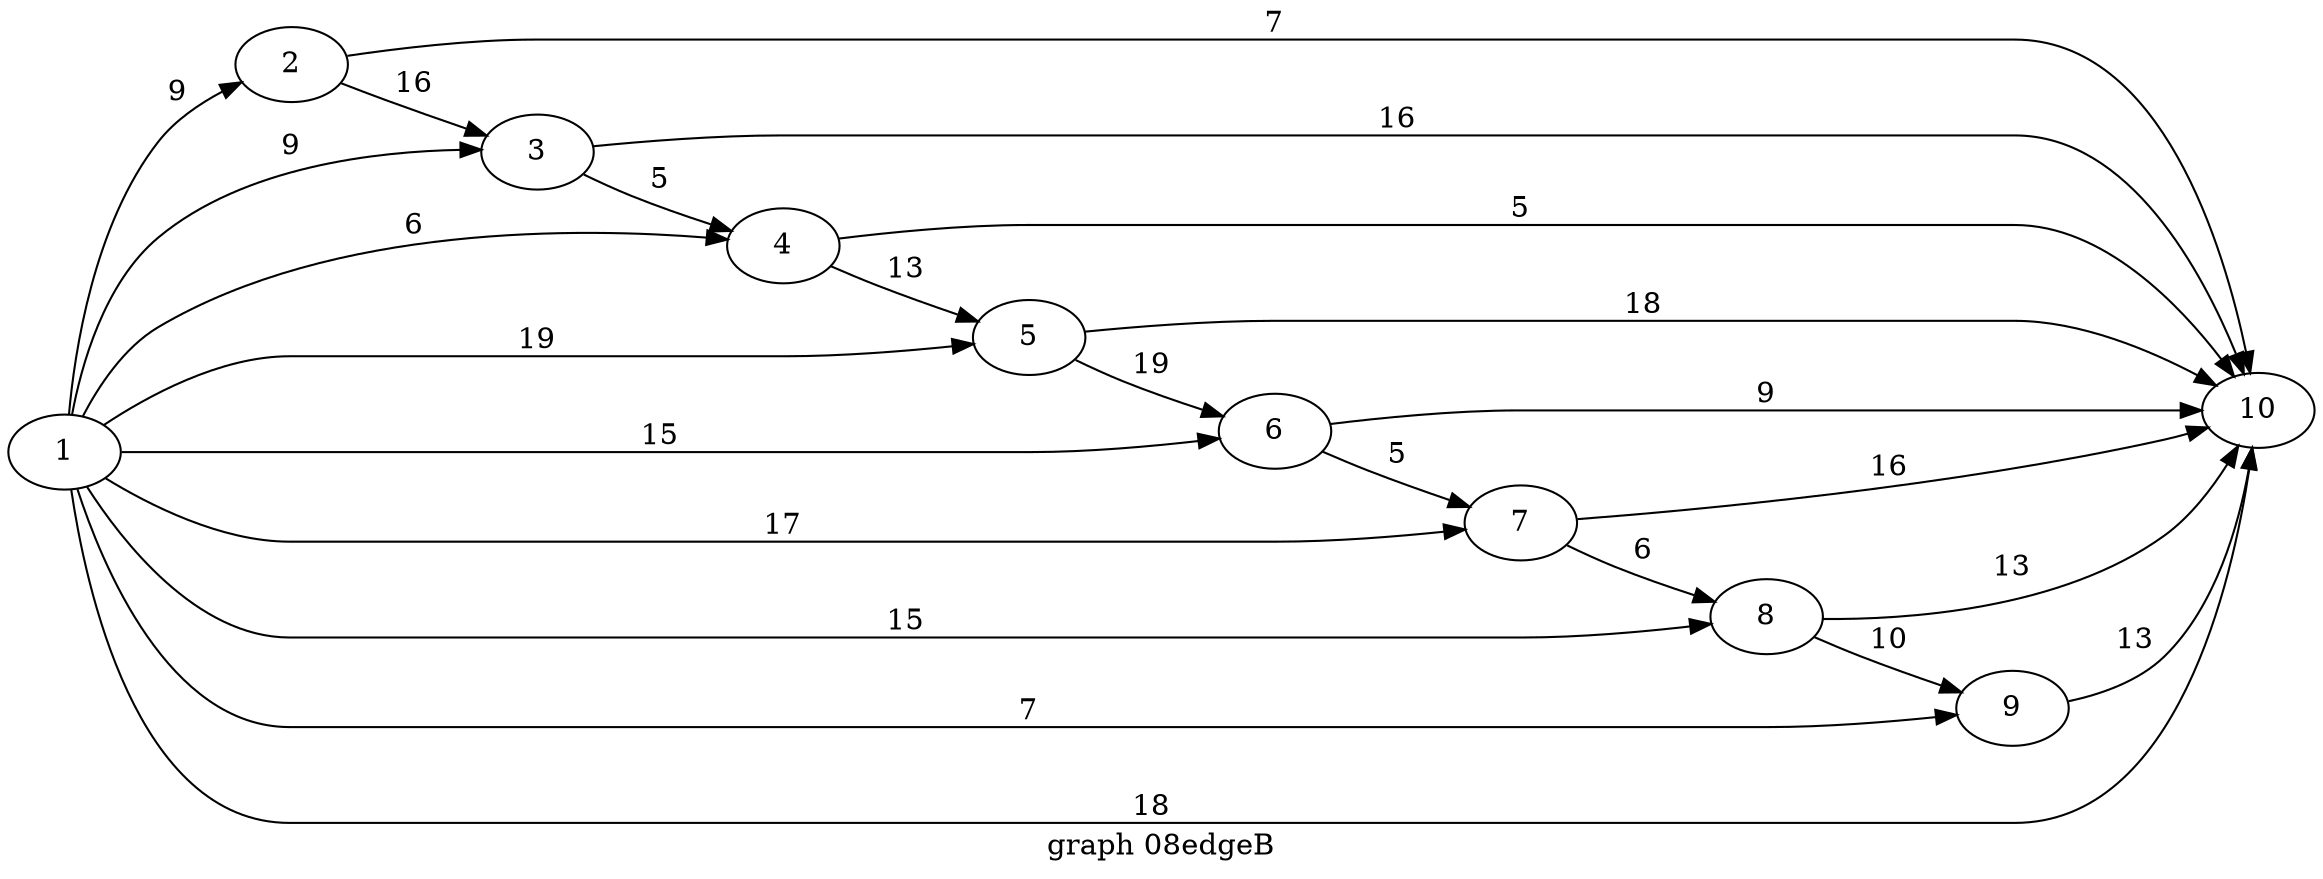 digraph g{

rankdir = LR

1 -> 2 [label = " 9 "];
2 -> 3 [label = " 16 "];
3 -> 4 [label = " 5 "];
4 -> 5 [label = " 13 "];
5 -> 6 [label = " 19 "];
6 -> 7 [label = " 5 "];
7 -> 8 [label = " 6 "];
8 -> 9 [label = " 10 "];
9 -> 10 [label = " 13 "];
1 -> 3 [label = " 9 "];
1 -> 4 [label = " 6 "];
1 -> 5 [label = " 19 "];
1 -> 6 [label = " 15 "];
1 -> 7 [label = " 17 "];
1 -> 8 [label = " 15 "];
1 -> 9 [label = " 7 "];
1 -> 10 [label = " 18 "];
2 -> 10 [label = " 7 "];
3 -> 10 [label = " 16 "];
4 -> 10 [label = " 5 "];
5 -> 10 [label = " 18 "];
6 -> 10 [label = " 9 "];
7 -> 10 [label = " 16 "];
8 -> 10 [label = " 13 "];

label = "graph 08edgeB"
}
